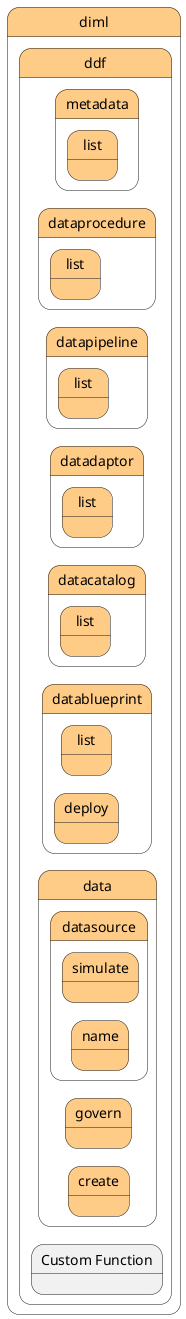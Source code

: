 @startuml
left to right direction


state "diml" as diml #ffcc88 {
state "ddf" as dimlddf #ffcc88 {
}
}


state dimlddf #ffcc88 {
    state "Custom Function" as ddffunction {
    }
}

        state "diml" as diml #ffcc88 {
state "ddf" as dimlddf #ffcc88 {
state "data" as dimlddfdata #ffcc88 {
state "create" as dimlddfdatacreate #ffcc88 {
}
}
}
}


        state "diml" as diml #ffcc88 {
state "ddf" as dimlddf #ffcc88 {
state "data" as dimlddfdata #ffcc88 {
state "govern" as dimlddfdatagovern #ffcc88 {
}
}
}
}


        state "diml" as diml #ffcc88 {
state "ddf" as dimlddf #ffcc88 {
state "data" as dimlddfdata #ffcc88 {
state "source" as dimlddfdatasource #ffcc88 {
state "name" as dimlddfdatasourcename #ffcc88 {
}
}
}
}
}


        state "diml" as diml #ffcc88 {
state "ddf" as dimlddf #ffcc88 {
state "datablueprint" as dimlddfdatablueprint #ffcc88 {
state "deploy" as dimlddfdatablueprintdeploy #ffcc88 {
}
}
}
}


        state "diml" as diml #ffcc88 {
state "ddf" as dimlddf #ffcc88 {
state "datablueprint" as dimlddfdatablueprint #ffcc88 {
state "list" as dimlddfdatablueprintlist #ffcc88 {
}
}
}
}


        state "diml" as diml #ffcc88 {
state "ddf" as dimlddf #ffcc88 {
state "datacatalog" as dimlddfdatacatalog #ffcc88 {
state "list" as dimlddfdatacataloglist #ffcc88 {
}
}
}
}


        state "diml" as diml #ffcc88 {
state "ddf" as dimlddf #ffcc88 {
state "datadaptor" as dimlddfdatadaptor #ffcc88 {
state "list" as dimlddfdatadaptorlist #ffcc88 {
}
}
}
}


        state "diml" as diml #ffcc88 {
state "ddf" as dimlddf #ffcc88 {
state "datapipeline" as dimlddfdatapipeline #ffcc88 {
state "list" as dimlddfdatapipelinelist #ffcc88 {
}
}
}
}


        state "diml" as diml #ffcc88 {
state "ddf" as dimlddf #ffcc88 {
state "dataprocedure" as dimlddfdataprocedure #ffcc88 {
state "list" as dimlddfdataprocedurelist #ffcc88 {
}
}
}
}


        state "diml" as diml #ffcc88 {
state "ddf" as dimlddf #ffcc88 {
state "datasource" as dimlddfdatasource #ffcc88 {
state "simulate" as dimlddfdatasourcesimulate #ffcc88 {
}
}
}
}


        state "diml" as diml #ffcc88 {
state "ddf" as dimlddf #ffcc88 {
state "metadata" as dimlddfmetadata #ffcc88 {
state "list" as dimlddfmetadatalist #ffcc88 {
}
}
}
}






@enduml
